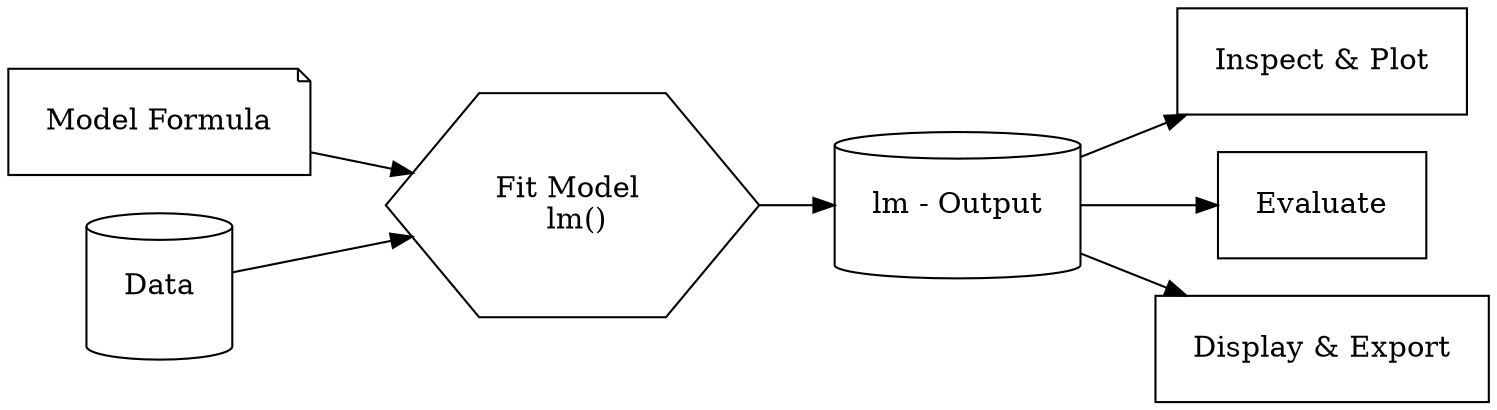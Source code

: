 digraph {

  rankdir=LR

  # a 'graph' statement
  node[shape = note margin=0.25]
  graph [overlap = true, fontsize = 10]

   formula [label = "Model Formula"]

  node[shape = hexagon]
    lm [label = "Fit Model \n lm()"]
  
  node [shape = cylinder]
    data [label = "Data"]
    
    out [label = "lm - Output"]
    
  node [shape = box]
  
    inspect [label = "Inspect & Plot"]
    evaluate [label = "Evaluate"]
    export [label = "Display & Export"]

  data -> lm
  formula -> lm
  
  lm -> out
  
  out -> evaluate
  out -> inspect
  out -> export


  # several 'edge' statements

}

